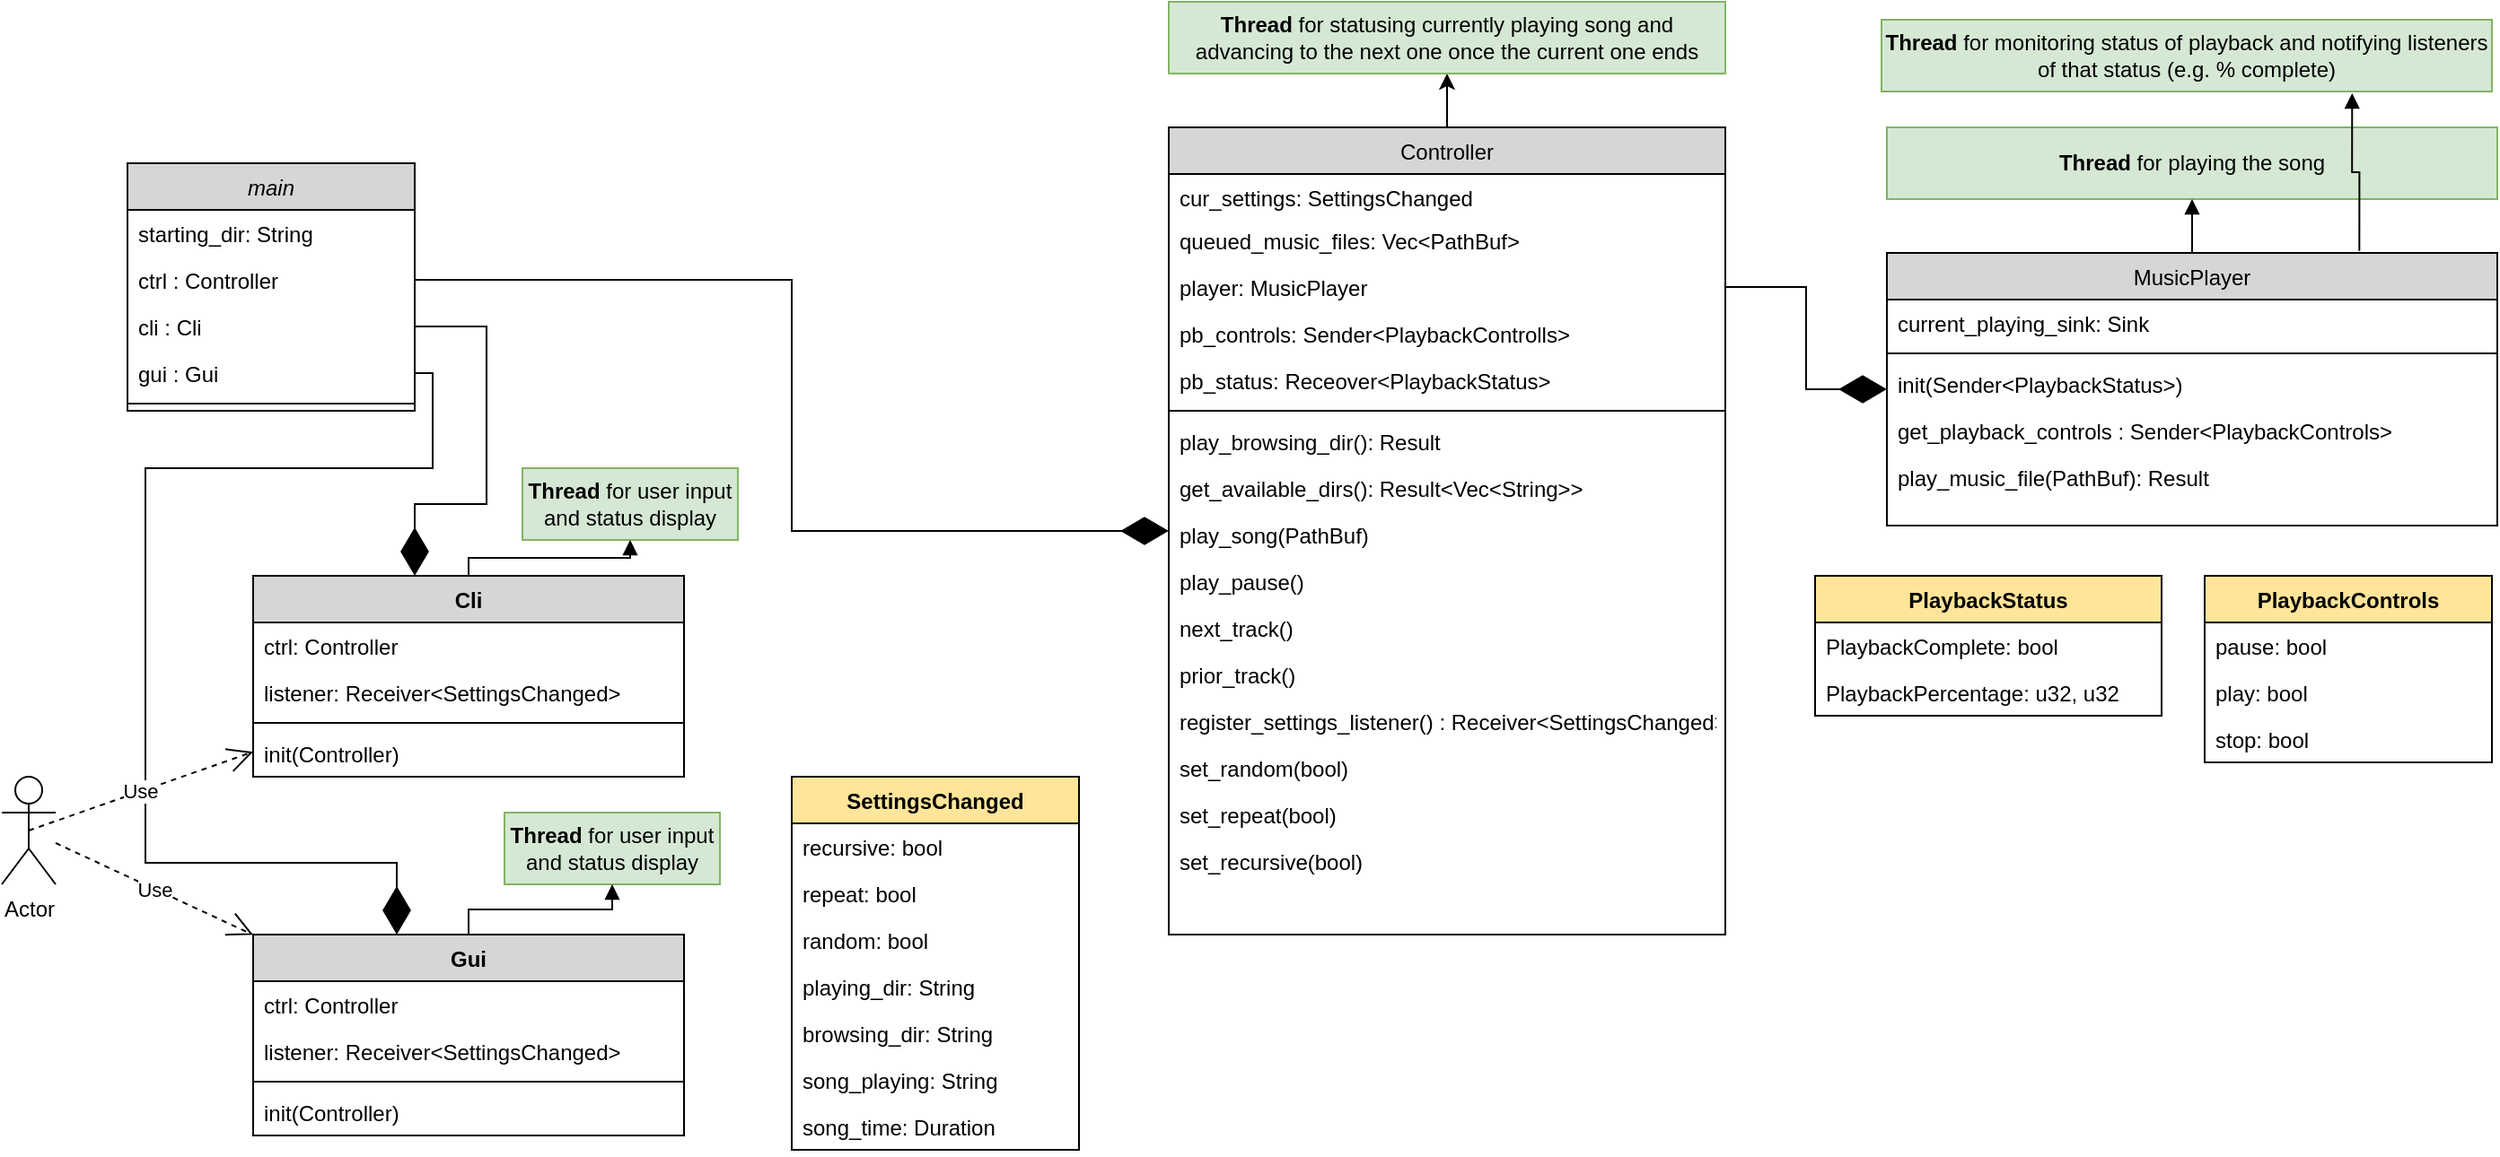 <mxfile version="26.2.2">
  <diagram id="C5RBs43oDa-KdzZeNtuy" name="Page-1">
    <mxGraphModel dx="1774" dy="1932" grid="1" gridSize="10" guides="1" tooltips="1" connect="1" arrows="1" fold="1" page="1" pageScale="1" pageWidth="827" pageHeight="1169" math="0" shadow="0">
      <root>
        <mxCell id="WIyWlLk6GJQsqaUBKTNV-0" />
        <mxCell id="WIyWlLk6GJQsqaUBKTNV-1" parent="WIyWlLk6GJQsqaUBKTNV-0" />
        <mxCell id="zkfFHV4jXpPFQw0GAbJ--0" value="main" style="swimlane;fontStyle=2;align=center;verticalAlign=top;childLayout=stackLayout;horizontal=1;startSize=26;horizontalStack=0;resizeParent=1;resizeLast=0;collapsible=1;marginBottom=0;rounded=0;shadow=0;strokeWidth=1;fillColor=#D6D6D6;" parent="WIyWlLk6GJQsqaUBKTNV-1" vertex="1">
          <mxGeometry x="-330" y="50" width="160" height="138" as="geometry">
            <mxRectangle x="230" y="140" width="160" height="26" as="alternateBounds" />
          </mxGeometry>
        </mxCell>
        <mxCell id="5DLRcWZNc3dyhM2g3SZv-32" value="starting_dir: String" style="text;align=left;verticalAlign=top;spacingLeft=4;spacingRight=4;overflow=hidden;rotatable=0;points=[[0,0.5],[1,0.5]];portConstraint=eastwest;" parent="zkfFHV4jXpPFQw0GAbJ--0" vertex="1">
          <mxGeometry y="26" width="160" height="26" as="geometry" />
        </mxCell>
        <mxCell id="zkfFHV4jXpPFQw0GAbJ--1" value="ctrl : Controller" style="text;align=left;verticalAlign=top;spacingLeft=4;spacingRight=4;overflow=hidden;rotatable=0;points=[[0,0.5],[1,0.5]];portConstraint=eastwest;" parent="zkfFHV4jXpPFQw0GAbJ--0" vertex="1">
          <mxGeometry y="52" width="160" height="26" as="geometry" />
        </mxCell>
        <mxCell id="5DLRcWZNc3dyhM2g3SZv-39" value="cli : Cli" style="text;align=left;verticalAlign=top;spacingLeft=4;spacingRight=4;overflow=hidden;rotatable=0;points=[[0,0.5],[1,0.5]];portConstraint=eastwest;" parent="zkfFHV4jXpPFQw0GAbJ--0" vertex="1">
          <mxGeometry y="78" width="160" height="26" as="geometry" />
        </mxCell>
        <mxCell id="5DLRcWZNc3dyhM2g3SZv-45" value="gui : Gui" style="text;align=left;verticalAlign=top;spacingLeft=4;spacingRight=4;overflow=hidden;rotatable=0;points=[[0,0.5],[1,0.5]];portConstraint=eastwest;" parent="zkfFHV4jXpPFQw0GAbJ--0" vertex="1">
          <mxGeometry y="104" width="160" height="26" as="geometry" />
        </mxCell>
        <mxCell id="zkfFHV4jXpPFQw0GAbJ--4" value="" style="line;html=1;strokeWidth=1;align=left;verticalAlign=middle;spacingTop=-1;spacingLeft=3;spacingRight=3;rotatable=0;labelPosition=right;points=[];portConstraint=eastwest;" parent="zkfFHV4jXpPFQw0GAbJ--0" vertex="1">
          <mxGeometry y="130" width="160" height="8" as="geometry" />
        </mxCell>
        <mxCell id="zkfFHV4jXpPFQw0GAbJ--13" value="MusicPlayer" style="swimlane;fontStyle=0;align=center;verticalAlign=top;childLayout=stackLayout;horizontal=1;startSize=26;horizontalStack=0;resizeParent=1;resizeLast=0;collapsible=1;marginBottom=0;rounded=0;shadow=0;strokeWidth=1;fillColor=#D6D6D6;" parent="WIyWlLk6GJQsqaUBKTNV-1" vertex="1">
          <mxGeometry x="650" y="100" width="340" height="152" as="geometry">
            <mxRectangle x="340" y="380" width="170" height="26" as="alternateBounds" />
          </mxGeometry>
        </mxCell>
        <mxCell id="5DLRcWZNc3dyhM2g3SZv-69" value="current_playing_sink: Sink" style="text;align=left;verticalAlign=top;spacingLeft=4;spacingRight=4;overflow=hidden;rotatable=0;points=[[0,0.5],[1,0.5]];portConstraint=eastwest;" parent="zkfFHV4jXpPFQw0GAbJ--13" vertex="1">
          <mxGeometry y="26" width="340" height="26" as="geometry" />
        </mxCell>
        <mxCell id="zkfFHV4jXpPFQw0GAbJ--15" value="" style="line;html=1;strokeWidth=1;align=left;verticalAlign=middle;spacingTop=-1;spacingLeft=3;spacingRight=3;rotatable=0;labelPosition=right;points=[];portConstraint=eastwest;" parent="zkfFHV4jXpPFQw0GAbJ--13" vertex="1">
          <mxGeometry y="52" width="340" height="8" as="geometry" />
        </mxCell>
        <mxCell id="5DLRcWZNc3dyhM2g3SZv-21" value="init(Sender&lt;PlaybackStatus&gt;)" style="text;align=left;verticalAlign=top;spacingLeft=4;spacingRight=4;overflow=hidden;rotatable=0;points=[[0,0.5],[1,0.5]];portConstraint=eastwest;" parent="zkfFHV4jXpPFQw0GAbJ--13" vertex="1">
          <mxGeometry y="60" width="340" height="26" as="geometry" />
        </mxCell>
        <mxCell id="eBHLi_mSslpYtwqULKSn-35" value="get_playback_controls : Sender&lt;PlaybackControls&gt;" style="text;align=left;verticalAlign=top;spacingLeft=4;spacingRight=4;overflow=hidden;rotatable=0;points=[[0,0.5],[1,0.5]];portConstraint=eastwest;" parent="zkfFHV4jXpPFQw0GAbJ--13" vertex="1">
          <mxGeometry y="86" width="340" height="26" as="geometry" />
        </mxCell>
        <mxCell id="5DLRcWZNc3dyhM2g3SZv-22" value="play_music_file(PathBuf): Result" style="text;align=left;verticalAlign=top;spacingLeft=4;spacingRight=4;overflow=hidden;rotatable=0;points=[[0,0.5],[1,0.5]];portConstraint=eastwest;" parent="zkfFHV4jXpPFQw0GAbJ--13" vertex="1">
          <mxGeometry y="112" width="340" height="26" as="geometry" />
        </mxCell>
        <mxCell id="eBHLi_mSslpYtwqULKSn-27" value="" style="edgeStyle=orthogonalEdgeStyle;rounded=0;orthogonalLoop=1;jettySize=auto;html=1;" parent="WIyWlLk6GJQsqaUBKTNV-1" source="zkfFHV4jXpPFQw0GAbJ--17" target="eBHLi_mSslpYtwqULKSn-23" edge="1">
          <mxGeometry relative="1" as="geometry" />
        </mxCell>
        <mxCell id="zkfFHV4jXpPFQw0GAbJ--17" value="Controller" style="swimlane;fontStyle=0;align=center;verticalAlign=top;childLayout=stackLayout;horizontal=1;startSize=26;horizontalStack=0;resizeParent=1;resizeLast=0;collapsible=1;marginBottom=0;rounded=0;shadow=0;strokeWidth=1;fillColor=#D6D6D6;" parent="WIyWlLk6GJQsqaUBKTNV-1" vertex="1">
          <mxGeometry x="250" y="30" width="310" height="450" as="geometry">
            <mxRectangle x="550" y="140" width="160" height="26" as="alternateBounds" />
          </mxGeometry>
        </mxCell>
        <mxCell id="5DLRcWZNc3dyhM2g3SZv-15" value="cur_settings: SettingsChanged" style="text;align=left;verticalAlign=top;spacingLeft=4;spacingRight=4;overflow=hidden;rotatable=0;points=[[0,0.5],[1,0.5]];portConstraint=eastwest;" parent="zkfFHV4jXpPFQw0GAbJ--17" vertex="1">
          <mxGeometry y="26" width="310" height="24" as="geometry" />
        </mxCell>
        <mxCell id="5DLRcWZNc3dyhM2g3SZv-16" value="queued_music_files: Vec&lt;PathBuf&gt;" style="text;align=left;verticalAlign=top;spacingLeft=4;spacingRight=4;overflow=hidden;rotatable=0;points=[[0,0.5],[1,0.5]];portConstraint=eastwest;" parent="zkfFHV4jXpPFQw0GAbJ--17" vertex="1">
          <mxGeometry y="50" width="310" height="26" as="geometry" />
        </mxCell>
        <mxCell id="5DLRcWZNc3dyhM2g3SZv-17" value="player: MusicPlayer" style="text;align=left;verticalAlign=top;spacingLeft=4;spacingRight=4;overflow=hidden;rotatable=0;points=[[0,0.5],[1,0.5]];portConstraint=eastwest;" parent="zkfFHV4jXpPFQw0GAbJ--17" vertex="1">
          <mxGeometry y="76" width="310" height="26" as="geometry" />
        </mxCell>
        <mxCell id="5DLRcWZNc3dyhM2g3SZv-86" value="pb_controls: Sender&lt;PlaybackControlls&gt;" style="text;align=left;verticalAlign=top;spacingLeft=4;spacingRight=4;overflow=hidden;rotatable=0;points=[[0,0.5],[1,0.5]];portConstraint=eastwest;" parent="zkfFHV4jXpPFQw0GAbJ--17" vertex="1">
          <mxGeometry y="102" width="310" height="26" as="geometry" />
        </mxCell>
        <mxCell id="5DLRcWZNc3dyhM2g3SZv-87" value="pb_status: Receover&lt;PlaybackStatus&gt;" style="text;align=left;verticalAlign=top;spacingLeft=4;spacingRight=4;overflow=hidden;rotatable=0;points=[[0,0.5],[1,0.5]];portConstraint=eastwest;" parent="zkfFHV4jXpPFQw0GAbJ--17" vertex="1">
          <mxGeometry y="128" width="310" height="26" as="geometry" />
        </mxCell>
        <mxCell id="zkfFHV4jXpPFQw0GAbJ--23" value="" style="line;html=1;strokeWidth=1;align=left;verticalAlign=middle;spacingTop=-1;spacingLeft=3;spacingRight=3;rotatable=0;labelPosition=right;points=[];portConstraint=eastwest;" parent="zkfFHV4jXpPFQw0GAbJ--17" vertex="1">
          <mxGeometry y="154" width="310" height="8" as="geometry" />
        </mxCell>
        <mxCell id="zkfFHV4jXpPFQw0GAbJ--24" value="play_browsing_dir(): Result" style="text;align=left;verticalAlign=top;spacingLeft=4;spacingRight=4;overflow=hidden;rotatable=0;points=[[0,0.5],[1,0.5]];portConstraint=eastwest;" parent="zkfFHV4jXpPFQw0GAbJ--17" vertex="1">
          <mxGeometry y="162" width="310" height="26" as="geometry" />
        </mxCell>
        <mxCell id="5DLRcWZNc3dyhM2g3SZv-18" value="get_available_dirs(): Result&lt;Vec&lt;String&gt;&gt;" style="text;align=left;verticalAlign=top;spacingLeft=4;spacingRight=4;overflow=hidden;rotatable=0;points=[[0,0.5],[1,0.5]];portConstraint=eastwest;" parent="zkfFHV4jXpPFQw0GAbJ--17" vertex="1">
          <mxGeometry y="188" width="310" height="26" as="geometry" />
        </mxCell>
        <mxCell id="5DLRcWZNc3dyhM2g3SZv-19" value="play_song(PathBuf)" style="text;align=left;verticalAlign=top;spacingLeft=4;spacingRight=4;overflow=hidden;rotatable=0;points=[[0,0.5],[1,0.5]];portConstraint=eastwest;" parent="zkfFHV4jXpPFQw0GAbJ--17" vertex="1">
          <mxGeometry y="214" width="310" height="26" as="geometry" />
        </mxCell>
        <mxCell id="5DLRcWZNc3dyhM2g3SZv-41" value="play_pause()" style="text;align=left;verticalAlign=top;spacingLeft=4;spacingRight=4;overflow=hidden;rotatable=0;points=[[0,0.5],[1,0.5]];portConstraint=eastwest;" parent="zkfFHV4jXpPFQw0GAbJ--17" vertex="1">
          <mxGeometry y="240" width="310" height="26" as="geometry" />
        </mxCell>
        <mxCell id="5DLRcWZNc3dyhM2g3SZv-42" value="next_track()" style="text;align=left;verticalAlign=top;spacingLeft=4;spacingRight=4;overflow=hidden;rotatable=0;points=[[0,0.5],[1,0.5]];portConstraint=eastwest;" parent="zkfFHV4jXpPFQw0GAbJ--17" vertex="1">
          <mxGeometry y="266" width="310" height="26" as="geometry" />
        </mxCell>
        <mxCell id="5DLRcWZNc3dyhM2g3SZv-43" value="prior_track()" style="text;align=left;verticalAlign=top;spacingLeft=4;spacingRight=4;overflow=hidden;rotatable=0;points=[[0,0.5],[1,0.5]];portConstraint=eastwest;" parent="zkfFHV4jXpPFQw0GAbJ--17" vertex="1">
          <mxGeometry y="292" width="310" height="26" as="geometry" />
        </mxCell>
        <mxCell id="5DLRcWZNc3dyhM2g3SZv-51" value="register_settings_listener() : Receiver&lt;SettingsChanged&gt;" style="text;align=left;verticalAlign=top;spacingLeft=4;spacingRight=4;overflow=hidden;rotatable=0;points=[[0,0.5],[1,0.5]];portConstraint=eastwest;" parent="zkfFHV4jXpPFQw0GAbJ--17" vertex="1">
          <mxGeometry y="318" width="310" height="26" as="geometry" />
        </mxCell>
        <mxCell id="5DLRcWZNc3dyhM2g3SZv-54" value="set_random(bool)" style="text;align=left;verticalAlign=top;spacingLeft=4;spacingRight=4;overflow=hidden;rotatable=0;points=[[0,0.5],[1,0.5]];portConstraint=eastwest;" parent="zkfFHV4jXpPFQw0GAbJ--17" vertex="1">
          <mxGeometry y="344" width="310" height="26" as="geometry" />
        </mxCell>
        <mxCell id="5DLRcWZNc3dyhM2g3SZv-55" value="set_repeat(bool)" style="text;align=left;verticalAlign=top;spacingLeft=4;spacingRight=4;overflow=hidden;rotatable=0;points=[[0,0.5],[1,0.5]];portConstraint=eastwest;" parent="zkfFHV4jXpPFQw0GAbJ--17" vertex="1">
          <mxGeometry y="370" width="310" height="26" as="geometry" />
        </mxCell>
        <mxCell id="5DLRcWZNc3dyhM2g3SZv-56" value="set_recursive(bool)" style="text;align=left;verticalAlign=top;spacingLeft=4;spacingRight=4;overflow=hidden;rotatable=0;points=[[0,0.5],[1,0.5]];portConstraint=eastwest;" parent="zkfFHV4jXpPFQw0GAbJ--17" vertex="1">
          <mxGeometry y="396" width="310" height="26" as="geometry" />
        </mxCell>
        <mxCell id="5DLRcWZNc3dyhM2g3SZv-33" value="" style="endArrow=diamondThin;endFill=1;endSize=24;html=1;rounded=0;edgeStyle=orthogonalEdgeStyle;" parent="WIyWlLk6GJQsqaUBKTNV-1" source="zkfFHV4jXpPFQw0GAbJ--1" target="zkfFHV4jXpPFQw0GAbJ--17" edge="1">
          <mxGeometry width="160" relative="1" as="geometry">
            <mxPoint x="71" y="80" as="sourcePoint" />
            <mxPoint x="420" y="450" as="targetPoint" />
          </mxGeometry>
        </mxCell>
        <mxCell id="5DLRcWZNc3dyhM2g3SZv-34" value="" style="endArrow=diamondThin;endFill=1;endSize=24;html=1;rounded=0;edgeStyle=orthogonalEdgeStyle;" parent="WIyWlLk6GJQsqaUBKTNV-1" source="5DLRcWZNc3dyhM2g3SZv-17" target="zkfFHV4jXpPFQw0GAbJ--13" edge="1">
          <mxGeometry width="160" relative="1" as="geometry">
            <mxPoint x="490" y="140" as="sourcePoint" />
            <mxPoint x="260" y="146" as="targetPoint" />
          </mxGeometry>
        </mxCell>
        <mxCell id="5DLRcWZNc3dyhM2g3SZv-35" value="Cli" style="swimlane;fontStyle=1;align=center;verticalAlign=top;childLayout=stackLayout;horizontal=1;startSize=26;horizontalStack=0;resizeParent=1;resizeParentMax=0;resizeLast=0;collapsible=1;marginBottom=0;whiteSpace=wrap;html=1;fillColor=#D6D6D6;" parent="WIyWlLk6GJQsqaUBKTNV-1" vertex="1">
          <mxGeometry x="-260" y="280" width="240" height="112" as="geometry" />
        </mxCell>
        <mxCell id="5DLRcWZNc3dyhM2g3SZv-36" value="ctrl: Controller" style="text;strokeColor=none;fillColor=none;align=left;verticalAlign=top;spacingLeft=4;spacingRight=4;overflow=hidden;rotatable=0;points=[[0,0.5],[1,0.5]];portConstraint=eastwest;whiteSpace=wrap;html=1;" parent="5DLRcWZNc3dyhM2g3SZv-35" vertex="1">
          <mxGeometry y="26" width="240" height="26" as="geometry" />
        </mxCell>
        <mxCell id="5DLRcWZNc3dyhM2g3SZv-66" value="listener: Receiver&amp;lt;SettingsChanged&amp;gt;" style="text;strokeColor=none;fillColor=none;align=left;verticalAlign=top;spacingLeft=4;spacingRight=4;overflow=hidden;rotatable=0;points=[[0,0.5],[1,0.5]];portConstraint=eastwest;whiteSpace=wrap;html=1;" parent="5DLRcWZNc3dyhM2g3SZv-35" vertex="1">
          <mxGeometry y="52" width="240" height="26" as="geometry" />
        </mxCell>
        <mxCell id="5DLRcWZNc3dyhM2g3SZv-37" value="" style="line;strokeWidth=1;fillColor=none;align=left;verticalAlign=middle;spacingTop=-1;spacingLeft=3;spacingRight=3;rotatable=0;labelPosition=right;points=[];portConstraint=eastwest;strokeColor=inherit;" parent="5DLRcWZNc3dyhM2g3SZv-35" vertex="1">
          <mxGeometry y="78" width="240" height="8" as="geometry" />
        </mxCell>
        <mxCell id="5DLRcWZNc3dyhM2g3SZv-38" value="init(Controller)" style="text;strokeColor=none;fillColor=none;align=left;verticalAlign=top;spacingLeft=4;spacingRight=4;overflow=hidden;rotatable=0;points=[[0,0.5],[1,0.5]];portConstraint=eastwest;whiteSpace=wrap;html=1;" parent="5DLRcWZNc3dyhM2g3SZv-35" vertex="1">
          <mxGeometry y="86" width="240" height="26" as="geometry" />
        </mxCell>
        <mxCell id="5DLRcWZNc3dyhM2g3SZv-40" value="" style="endArrow=diamondThin;endFill=1;endSize=24;html=1;rounded=0;edgeStyle=orthogonalEdgeStyle;" parent="WIyWlLk6GJQsqaUBKTNV-1" source="5DLRcWZNc3dyhM2g3SZv-39" target="5DLRcWZNc3dyhM2g3SZv-35" edge="1">
          <mxGeometry width="160" relative="1" as="geometry">
            <mxPoint x="80" y="95" as="sourcePoint" />
            <mxPoint x="160" y="138" as="targetPoint" />
            <Array as="points">
              <mxPoint x="-130" y="141" />
              <mxPoint x="-130" y="240" />
              <mxPoint x="-170" y="240" />
            </Array>
          </mxGeometry>
        </mxCell>
        <mxCell id="5DLRcWZNc3dyhM2g3SZv-46" value="Gui" style="swimlane;fontStyle=1;align=center;verticalAlign=top;childLayout=stackLayout;horizontal=1;startSize=26;horizontalStack=0;resizeParent=1;resizeParentMax=0;resizeLast=0;collapsible=1;marginBottom=0;whiteSpace=wrap;html=1;fillColor=#D6D6D6;" parent="WIyWlLk6GJQsqaUBKTNV-1" vertex="1">
          <mxGeometry x="-260" y="480" width="240" height="112" as="geometry" />
        </mxCell>
        <mxCell id="5DLRcWZNc3dyhM2g3SZv-47" value="ctrl: Controller" style="text;strokeColor=none;fillColor=none;align=left;verticalAlign=top;spacingLeft=4;spacingRight=4;overflow=hidden;rotatable=0;points=[[0,0.5],[1,0.5]];portConstraint=eastwest;whiteSpace=wrap;html=1;" parent="5DLRcWZNc3dyhM2g3SZv-46" vertex="1">
          <mxGeometry y="26" width="240" height="26" as="geometry" />
        </mxCell>
        <mxCell id="5DLRcWZNc3dyhM2g3SZv-64" value="listener: Receiver&amp;lt;SettingsChanged&amp;gt;" style="text;strokeColor=none;fillColor=none;align=left;verticalAlign=top;spacingLeft=4;spacingRight=4;overflow=hidden;rotatable=0;points=[[0,0.5],[1,0.5]];portConstraint=eastwest;whiteSpace=wrap;html=1;" parent="5DLRcWZNc3dyhM2g3SZv-46" vertex="1">
          <mxGeometry y="52" width="240" height="26" as="geometry" />
        </mxCell>
        <mxCell id="5DLRcWZNc3dyhM2g3SZv-48" value="" style="line;strokeWidth=1;fillColor=none;align=left;verticalAlign=middle;spacingTop=-1;spacingLeft=3;spacingRight=3;rotatable=0;labelPosition=right;points=[];portConstraint=eastwest;strokeColor=inherit;" parent="5DLRcWZNc3dyhM2g3SZv-46" vertex="1">
          <mxGeometry y="78" width="240" height="8" as="geometry" />
        </mxCell>
        <mxCell id="5DLRcWZNc3dyhM2g3SZv-49" value="init(Controller)" style="text;strokeColor=none;fillColor=none;align=left;verticalAlign=top;spacingLeft=4;spacingRight=4;overflow=hidden;rotatable=0;points=[[0,0.5],[1,0.5]];portConstraint=eastwest;whiteSpace=wrap;html=1;" parent="5DLRcWZNc3dyhM2g3SZv-46" vertex="1">
          <mxGeometry y="86" width="240" height="26" as="geometry" />
        </mxCell>
        <mxCell id="5DLRcWZNc3dyhM2g3SZv-50" value="" style="endArrow=diamondThin;endFill=1;endSize=24;html=1;rounded=0;edgeStyle=orthogonalEdgeStyle;" parent="WIyWlLk6GJQsqaUBKTNV-1" source="5DLRcWZNc3dyhM2g3SZv-45" target="5DLRcWZNc3dyhM2g3SZv-46" edge="1">
          <mxGeometry width="160" relative="1" as="geometry">
            <mxPoint x="-340" y="180" as="sourcePoint" />
            <mxPoint x="130" y="300" as="targetPoint" />
            <Array as="points">
              <mxPoint x="-160" y="167" />
              <mxPoint x="-160" y="220" />
              <mxPoint x="-320" y="220" />
              <mxPoint x="-320" y="440" />
              <mxPoint x="-180" y="440" />
            </Array>
          </mxGeometry>
        </mxCell>
        <mxCell id="5DLRcWZNc3dyhM2g3SZv-57" value="SettingsChanged" style="swimlane;fontStyle=1;align=center;verticalAlign=top;childLayout=stackLayout;horizontal=1;startSize=26;horizontalStack=0;resizeParent=1;resizeParentMax=0;resizeLast=0;collapsible=1;marginBottom=0;whiteSpace=wrap;html=1;fillColor=#FFE599;" parent="WIyWlLk6GJQsqaUBKTNV-1" vertex="1">
          <mxGeometry x="40" y="392" width="160" height="208" as="geometry" />
        </mxCell>
        <mxCell id="5DLRcWZNc3dyhM2g3SZv-58" value="recursive: bool" style="text;strokeColor=none;fillColor=none;align=left;verticalAlign=top;spacingLeft=4;spacingRight=4;overflow=hidden;rotatable=0;points=[[0,0.5],[1,0.5]];portConstraint=eastwest;whiteSpace=wrap;html=1;" parent="5DLRcWZNc3dyhM2g3SZv-57" vertex="1">
          <mxGeometry y="26" width="160" height="26" as="geometry" />
        </mxCell>
        <mxCell id="5DLRcWZNc3dyhM2g3SZv-59" value="repeat: bool" style="text;strokeColor=none;fillColor=none;align=left;verticalAlign=top;spacingLeft=4;spacingRight=4;overflow=hidden;rotatable=0;points=[[0,0.5],[1,0.5]];portConstraint=eastwest;whiteSpace=wrap;html=1;" parent="5DLRcWZNc3dyhM2g3SZv-57" vertex="1">
          <mxGeometry y="52" width="160" height="26" as="geometry" />
        </mxCell>
        <mxCell id="5DLRcWZNc3dyhM2g3SZv-61" value="random: bool" style="text;strokeColor=none;fillColor=none;align=left;verticalAlign=top;spacingLeft=4;spacingRight=4;overflow=hidden;rotatable=0;points=[[0,0.5],[1,0.5]];portConstraint=eastwest;whiteSpace=wrap;html=1;" parent="5DLRcWZNc3dyhM2g3SZv-57" vertex="1">
          <mxGeometry y="78" width="160" height="26" as="geometry" />
        </mxCell>
        <mxCell id="5DLRcWZNc3dyhM2g3SZv-62" value="playing_dir: String" style="text;strokeColor=none;fillColor=none;align=left;verticalAlign=top;spacingLeft=4;spacingRight=4;overflow=hidden;rotatable=0;points=[[0,0.5],[1,0.5]];portConstraint=eastwest;whiteSpace=wrap;html=1;" parent="5DLRcWZNc3dyhM2g3SZv-57" vertex="1">
          <mxGeometry y="104" width="160" height="26" as="geometry" />
        </mxCell>
        <mxCell id="5DLRcWZNc3dyhM2g3SZv-63" value="browsing_dir: String" style="text;strokeColor=none;fillColor=none;align=left;verticalAlign=top;spacingLeft=4;spacingRight=4;overflow=hidden;rotatable=0;points=[[0,0.5],[1,0.5]];portConstraint=eastwest;whiteSpace=wrap;html=1;" parent="5DLRcWZNc3dyhM2g3SZv-57" vertex="1">
          <mxGeometry y="130" width="160" height="26" as="geometry" />
        </mxCell>
        <mxCell id="5DLRcWZNc3dyhM2g3SZv-67" value="song_playing: String" style="text;strokeColor=none;fillColor=none;align=left;verticalAlign=top;spacingLeft=4;spacingRight=4;overflow=hidden;rotatable=0;points=[[0,0.5],[1,0.5]];portConstraint=eastwest;whiteSpace=wrap;html=1;" parent="5DLRcWZNc3dyhM2g3SZv-57" vertex="1">
          <mxGeometry y="156" width="160" height="26" as="geometry" />
        </mxCell>
        <mxCell id="5DLRcWZNc3dyhM2g3SZv-68" value="song_time: Duration" style="text;strokeColor=none;fillColor=none;align=left;verticalAlign=top;spacingLeft=4;spacingRight=4;overflow=hidden;rotatable=0;points=[[0,0.5],[1,0.5]];portConstraint=eastwest;whiteSpace=wrap;html=1;" parent="5DLRcWZNc3dyhM2g3SZv-57" vertex="1">
          <mxGeometry y="182" width="160" height="26" as="geometry" />
        </mxCell>
        <mxCell id="5DLRcWZNc3dyhM2g3SZv-73" value="PlaybackControls" style="swimlane;fontStyle=1;align=center;verticalAlign=top;childLayout=stackLayout;horizontal=1;startSize=26;horizontalStack=0;resizeParent=1;resizeParentMax=0;resizeLast=0;collapsible=1;marginBottom=0;whiteSpace=wrap;html=1;fillColor=#FFE599;" parent="WIyWlLk6GJQsqaUBKTNV-1" vertex="1">
          <mxGeometry x="827" y="280" width="160" height="104" as="geometry" />
        </mxCell>
        <mxCell id="5DLRcWZNc3dyhM2g3SZv-74" value="pause: bool" style="text;strokeColor=none;fillColor=none;align=left;verticalAlign=top;spacingLeft=4;spacingRight=4;overflow=hidden;rotatable=0;points=[[0,0.5],[1,0.5]];portConstraint=eastwest;whiteSpace=wrap;html=1;" parent="5DLRcWZNc3dyhM2g3SZv-73" vertex="1">
          <mxGeometry y="26" width="160" height="26" as="geometry" />
        </mxCell>
        <mxCell id="5DLRcWZNc3dyhM2g3SZv-75" value="play: bool" style="text;strokeColor=none;fillColor=none;align=left;verticalAlign=top;spacingLeft=4;spacingRight=4;overflow=hidden;rotatable=0;points=[[0,0.5],[1,0.5]];portConstraint=eastwest;whiteSpace=wrap;html=1;" parent="5DLRcWZNc3dyhM2g3SZv-73" vertex="1">
          <mxGeometry y="52" width="160" height="26" as="geometry" />
        </mxCell>
        <mxCell id="5DLRcWZNc3dyhM2g3SZv-81" value="stop: bool" style="text;strokeColor=none;fillColor=none;align=left;verticalAlign=top;spacingLeft=4;spacingRight=4;overflow=hidden;rotatable=0;points=[[0,0.5],[1,0.5]];portConstraint=eastwest;whiteSpace=wrap;html=1;" parent="5DLRcWZNc3dyhM2g3SZv-73" vertex="1">
          <mxGeometry y="78" width="160" height="26" as="geometry" />
        </mxCell>
        <mxCell id="5DLRcWZNc3dyhM2g3SZv-82" value="PlaybackStatus" style="swimlane;fontStyle=1;align=center;verticalAlign=top;childLayout=stackLayout;horizontal=1;startSize=26;horizontalStack=0;resizeParent=1;resizeParentMax=0;resizeLast=0;collapsible=1;marginBottom=0;whiteSpace=wrap;html=1;fillColor=#FFE599;" parent="WIyWlLk6GJQsqaUBKTNV-1" vertex="1">
          <mxGeometry x="610" y="280" width="193" height="78" as="geometry" />
        </mxCell>
        <mxCell id="5DLRcWZNc3dyhM2g3SZv-83" value="PlaybackComplete: bool" style="text;strokeColor=none;fillColor=none;align=left;verticalAlign=top;spacingLeft=4;spacingRight=4;overflow=hidden;rotatable=0;points=[[0,0.5],[1,0.5]];portConstraint=eastwest;whiteSpace=wrap;html=1;" parent="5DLRcWZNc3dyhM2g3SZv-82" vertex="1">
          <mxGeometry y="26" width="193" height="26" as="geometry" />
        </mxCell>
        <mxCell id="5DLRcWZNc3dyhM2g3SZv-84" value="PlaybackPercentage: u32, u32" style="text;strokeColor=none;fillColor=none;align=left;verticalAlign=top;spacingLeft=4;spacingRight=4;overflow=hidden;rotatable=0;points=[[0,0.5],[1,0.5]];portConstraint=eastwest;whiteSpace=wrap;html=1;" parent="5DLRcWZNc3dyhM2g3SZv-82" vertex="1">
          <mxGeometry y="52" width="193" height="26" as="geometry" />
        </mxCell>
        <mxCell id="eBHLi_mSslpYtwqULKSn-0" value="Actor" style="shape=umlActor;verticalLabelPosition=bottom;verticalAlign=top;html=1;" parent="WIyWlLk6GJQsqaUBKTNV-1" vertex="1">
          <mxGeometry x="-400" y="392" width="30" height="60" as="geometry" />
        </mxCell>
        <mxCell id="eBHLi_mSslpYtwqULKSn-1" value="Use" style="endArrow=open;endSize=12;dashed=1;html=1;rounded=0;exitX=0.5;exitY=0.5;exitDx=0;exitDy=0;exitPerimeter=0;" parent="WIyWlLk6GJQsqaUBKTNV-1" source="eBHLi_mSslpYtwqULKSn-0" target="5DLRcWZNc3dyhM2g3SZv-35" edge="1">
          <mxGeometry width="160" relative="1" as="geometry">
            <mxPoint x="-450" y="490" as="sourcePoint" />
            <mxPoint x="-290" y="490" as="targetPoint" />
          </mxGeometry>
        </mxCell>
        <mxCell id="eBHLi_mSslpYtwqULKSn-2" value="Use" style="endArrow=open;endSize=12;dashed=1;html=1;rounded=0;" parent="WIyWlLk6GJQsqaUBKTNV-1" source="eBHLi_mSslpYtwqULKSn-0" target="5DLRcWZNc3dyhM2g3SZv-46" edge="1">
          <mxGeometry width="160" relative="1" as="geometry">
            <mxPoint x="-525" y="397" as="sourcePoint" />
            <mxPoint x="-250" y="361" as="targetPoint" />
          </mxGeometry>
        </mxCell>
        <mxCell id="eBHLi_mSslpYtwqULKSn-3" value="&lt;b&gt;Thread&lt;/b&gt;&amp;nbsp;for playing the song" style="html=1;whiteSpace=wrap;fillColor=#d5e8d4;strokeColor=#82b366;" parent="WIyWlLk6GJQsqaUBKTNV-1" vertex="1">
          <mxGeometry x="650" y="30" width="340" height="40" as="geometry" />
        </mxCell>
        <mxCell id="eBHLi_mSslpYtwqULKSn-20" value="" style="endArrow=block;endFill=1;html=1;edgeStyle=orthogonalEdgeStyle;align=left;verticalAlign=top;rounded=0;entryX=0.5;entryY=1;entryDx=0;entryDy=0;" parent="WIyWlLk6GJQsqaUBKTNV-1" source="zkfFHV4jXpPFQw0GAbJ--13" target="eBHLi_mSslpYtwqULKSn-3" edge="1">
          <mxGeometry relative="1" as="geometry">
            <mxPoint x="1040" y="110" as="sourcePoint" />
            <mxPoint x="1200" y="110" as="targetPoint" />
          </mxGeometry>
        </mxCell>
        <mxCell id="eBHLi_mSslpYtwqULKSn-23" value="&lt;b&gt;Thread&lt;/b&gt;&amp;nbsp;for statusing currently playing song and advancing to the next one once the current one ends" style="html=1;whiteSpace=wrap;fillColor=#d5e8d4;strokeColor=#82b366;" parent="WIyWlLk6GJQsqaUBKTNV-1" vertex="1">
          <mxGeometry x="250" y="-40" width="310" height="40" as="geometry" />
        </mxCell>
        <mxCell id="eBHLi_mSslpYtwqULKSn-28" value="&lt;b&gt;Thread&lt;/b&gt;&amp;nbsp;for user input and status display" style="html=1;whiteSpace=wrap;fillColor=#d5e8d4;strokeColor=#82b366;" parent="WIyWlLk6GJQsqaUBKTNV-1" vertex="1">
          <mxGeometry x="-110" y="220" width="120" height="40" as="geometry" />
        </mxCell>
        <mxCell id="eBHLi_mSslpYtwqULKSn-29" value="&lt;b&gt;Thread&lt;/b&gt;&amp;nbsp;for user input and status display" style="html=1;whiteSpace=wrap;fillColor=#d5e8d4;strokeColor=#82b366;" parent="WIyWlLk6GJQsqaUBKTNV-1" vertex="1">
          <mxGeometry x="-120" y="412" width="120" height="40" as="geometry" />
        </mxCell>
        <mxCell id="eBHLi_mSslpYtwqULKSn-32" value="" style="endArrow=block;endFill=1;html=1;edgeStyle=orthogonalEdgeStyle;align=left;verticalAlign=top;rounded=0;" parent="WIyWlLk6GJQsqaUBKTNV-1" source="5DLRcWZNc3dyhM2g3SZv-35" target="eBHLi_mSslpYtwqULKSn-28" edge="1">
          <mxGeometry relative="1" as="geometry">
            <mxPoint x="830" y="110" as="sourcePoint" />
            <mxPoint x="830" y="80" as="targetPoint" />
          </mxGeometry>
        </mxCell>
        <mxCell id="eBHLi_mSslpYtwqULKSn-33" value="" style="endArrow=block;endFill=1;html=1;edgeStyle=orthogonalEdgeStyle;align=left;verticalAlign=top;rounded=0;" parent="WIyWlLk6GJQsqaUBKTNV-1" source="5DLRcWZNc3dyhM2g3SZv-46" target="eBHLi_mSslpYtwqULKSn-29" edge="1">
          <mxGeometry relative="1" as="geometry">
            <mxPoint x="840" y="120" as="sourcePoint" />
            <mxPoint x="840" y="90" as="targetPoint" />
          </mxGeometry>
        </mxCell>
        <mxCell id="SGEs64r-Ju0rs_1dZ2l8-0" value="&lt;b&gt;Thread&lt;/b&gt;&amp;nbsp;for monitoring status of playback and notifying listeners of that status (e.g. % complete)" style="html=1;whiteSpace=wrap;fillColor=#d5e8d4;strokeColor=#82b366;" vertex="1" parent="WIyWlLk6GJQsqaUBKTNV-1">
          <mxGeometry x="647" y="-30" width="340" height="40" as="geometry" />
        </mxCell>
        <mxCell id="SGEs64r-Ju0rs_1dZ2l8-1" value="" style="endArrow=block;endFill=1;html=1;edgeStyle=orthogonalEdgeStyle;align=left;verticalAlign=top;rounded=0;entryX=0.771;entryY=1.025;entryDx=0;entryDy=0;exitX=0.774;exitY=-0.007;exitDx=0;exitDy=0;exitPerimeter=0;entryPerimeter=0;" edge="1" parent="WIyWlLk6GJQsqaUBKTNV-1" source="zkfFHV4jXpPFQw0GAbJ--13" target="SGEs64r-Ju0rs_1dZ2l8-0">
          <mxGeometry relative="1" as="geometry">
            <mxPoint x="830" y="110" as="sourcePoint" />
            <mxPoint x="830" y="80" as="targetPoint" />
          </mxGeometry>
        </mxCell>
      </root>
    </mxGraphModel>
  </diagram>
</mxfile>

